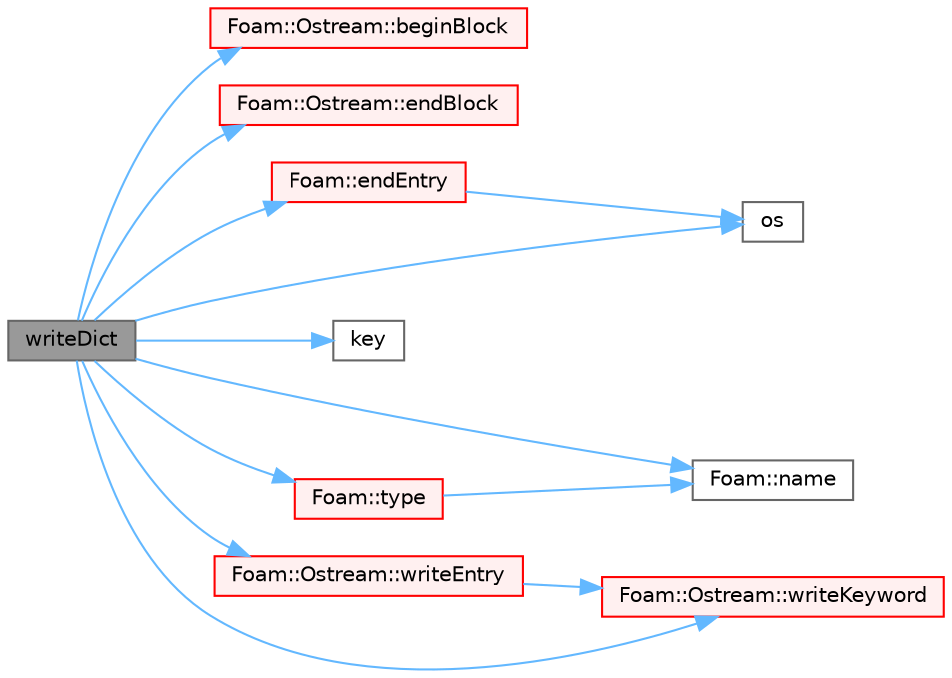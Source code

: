 digraph "writeDict"
{
 // LATEX_PDF_SIZE
  bgcolor="transparent";
  edge [fontname=Helvetica,fontsize=10,labelfontname=Helvetica,labelfontsize=10];
  node [fontname=Helvetica,fontsize=10,shape=box,height=0.2,width=0.4];
  rankdir="LR";
  Node1 [id="Node000001",label="writeDict",height=0.2,width=0.4,color="gray40", fillcolor="grey60", style="filled", fontcolor="black",tooltip=" "];
  Node1 -> Node2 [id="edge1_Node000001_Node000002",color="steelblue1",style="solid",tooltip=" "];
  Node2 [id="Node000002",label="Foam::Ostream::beginBlock",height=0.2,width=0.4,color="red", fillcolor="#FFF0F0", style="filled",URL="$classFoam_1_1Ostream.html#a78df3c76fbbbcd5c2a925026bdd9175f",tooltip=" "];
  Node1 -> Node9 [id="edge2_Node000001_Node000009",color="steelblue1",style="solid",tooltip=" "];
  Node9 [id="Node000009",label="Foam::Ostream::endBlock",height=0.2,width=0.4,color="red", fillcolor="#FFF0F0", style="filled",URL="$classFoam_1_1Ostream.html#a091a8099f85fc9f5ad1a5c54021e1a64",tooltip=" "];
  Node1 -> Node12 [id="edge3_Node000001_Node000012",color="steelblue1",style="solid",tooltip=" "];
  Node12 [id="Node000012",label="Foam::endEntry",height=0.2,width=0.4,color="red", fillcolor="#FFF0F0", style="filled",URL="$namespaceFoam.html#ae0239427d8282831c494cae92f6c37c9",tooltip=" "];
  Node12 -> Node4 [id="edge4_Node000012_Node000004",color="steelblue1",style="solid",tooltip=" "];
  Node4 [id="Node000004",label="os",height=0.2,width=0.4,color="grey40", fillcolor="white", style="filled",URL="$faMeshWriteEdgesOBJ_8H.html#abea05d50bd7259b44f2002c0382ba13e",tooltip=" "];
  Node1 -> Node14 [id="edge5_Node000001_Node000014",color="steelblue1",style="solid",tooltip=" "];
  Node14 [id="Node000014",label="key",height=0.2,width=0.4,color="grey40", fillcolor="white", style="filled",URL="$classFoam_1_1ensightCells.html#a21f7dcfc87d213574c86296e6c91f416",tooltip=" "];
  Node1 -> Node15 [id="edge6_Node000001_Node000015",color="steelblue1",style="solid",tooltip=" "];
  Node15 [id="Node000015",label="Foam::name",height=0.2,width=0.4,color="grey40", fillcolor="white", style="filled",URL="$namespaceFoam.html#accde1bf3e2a4105cca868012a680afbe",tooltip=" "];
  Node1 -> Node4 [id="edge7_Node000001_Node000004",color="steelblue1",style="solid",tooltip=" "];
  Node1 -> Node16 [id="edge8_Node000001_Node000016",color="steelblue1",style="solid",tooltip=" "];
  Node16 [id="Node000016",label="Foam::type",height=0.2,width=0.4,color="red", fillcolor="#FFF0F0", style="filled",URL="$namespaceFoam.html#a69e2e8a647a7073be8ce6437c0aff762",tooltip=" "];
  Node16 -> Node15 [id="edge9_Node000016_Node000015",color="steelblue1",style="solid",tooltip=" "];
  Node1 -> Node20 [id="edge10_Node000001_Node000020",color="steelblue1",style="solid",tooltip=" "];
  Node20 [id="Node000020",label="Foam::Ostream::writeEntry",height=0.2,width=0.4,color="red", fillcolor="#FFF0F0", style="filled",URL="$classFoam_1_1Ostream.html#a29cb77529772655173286fc5bc17ff77",tooltip=" "];
  Node20 -> Node21 [id="edge11_Node000020_Node000021",color="steelblue1",style="solid",tooltip=" "];
  Node21 [id="Node000021",label="Foam::Ostream::writeKeyword",height=0.2,width=0.4,color="red", fillcolor="#FFF0F0", style="filled",URL="$classFoam_1_1Ostream.html#a39e1b5a89569f936ef638b6b84311477",tooltip=" "];
  Node1 -> Node21 [id="edge12_Node000001_Node000021",color="steelblue1",style="solid",tooltip=" "];
}
